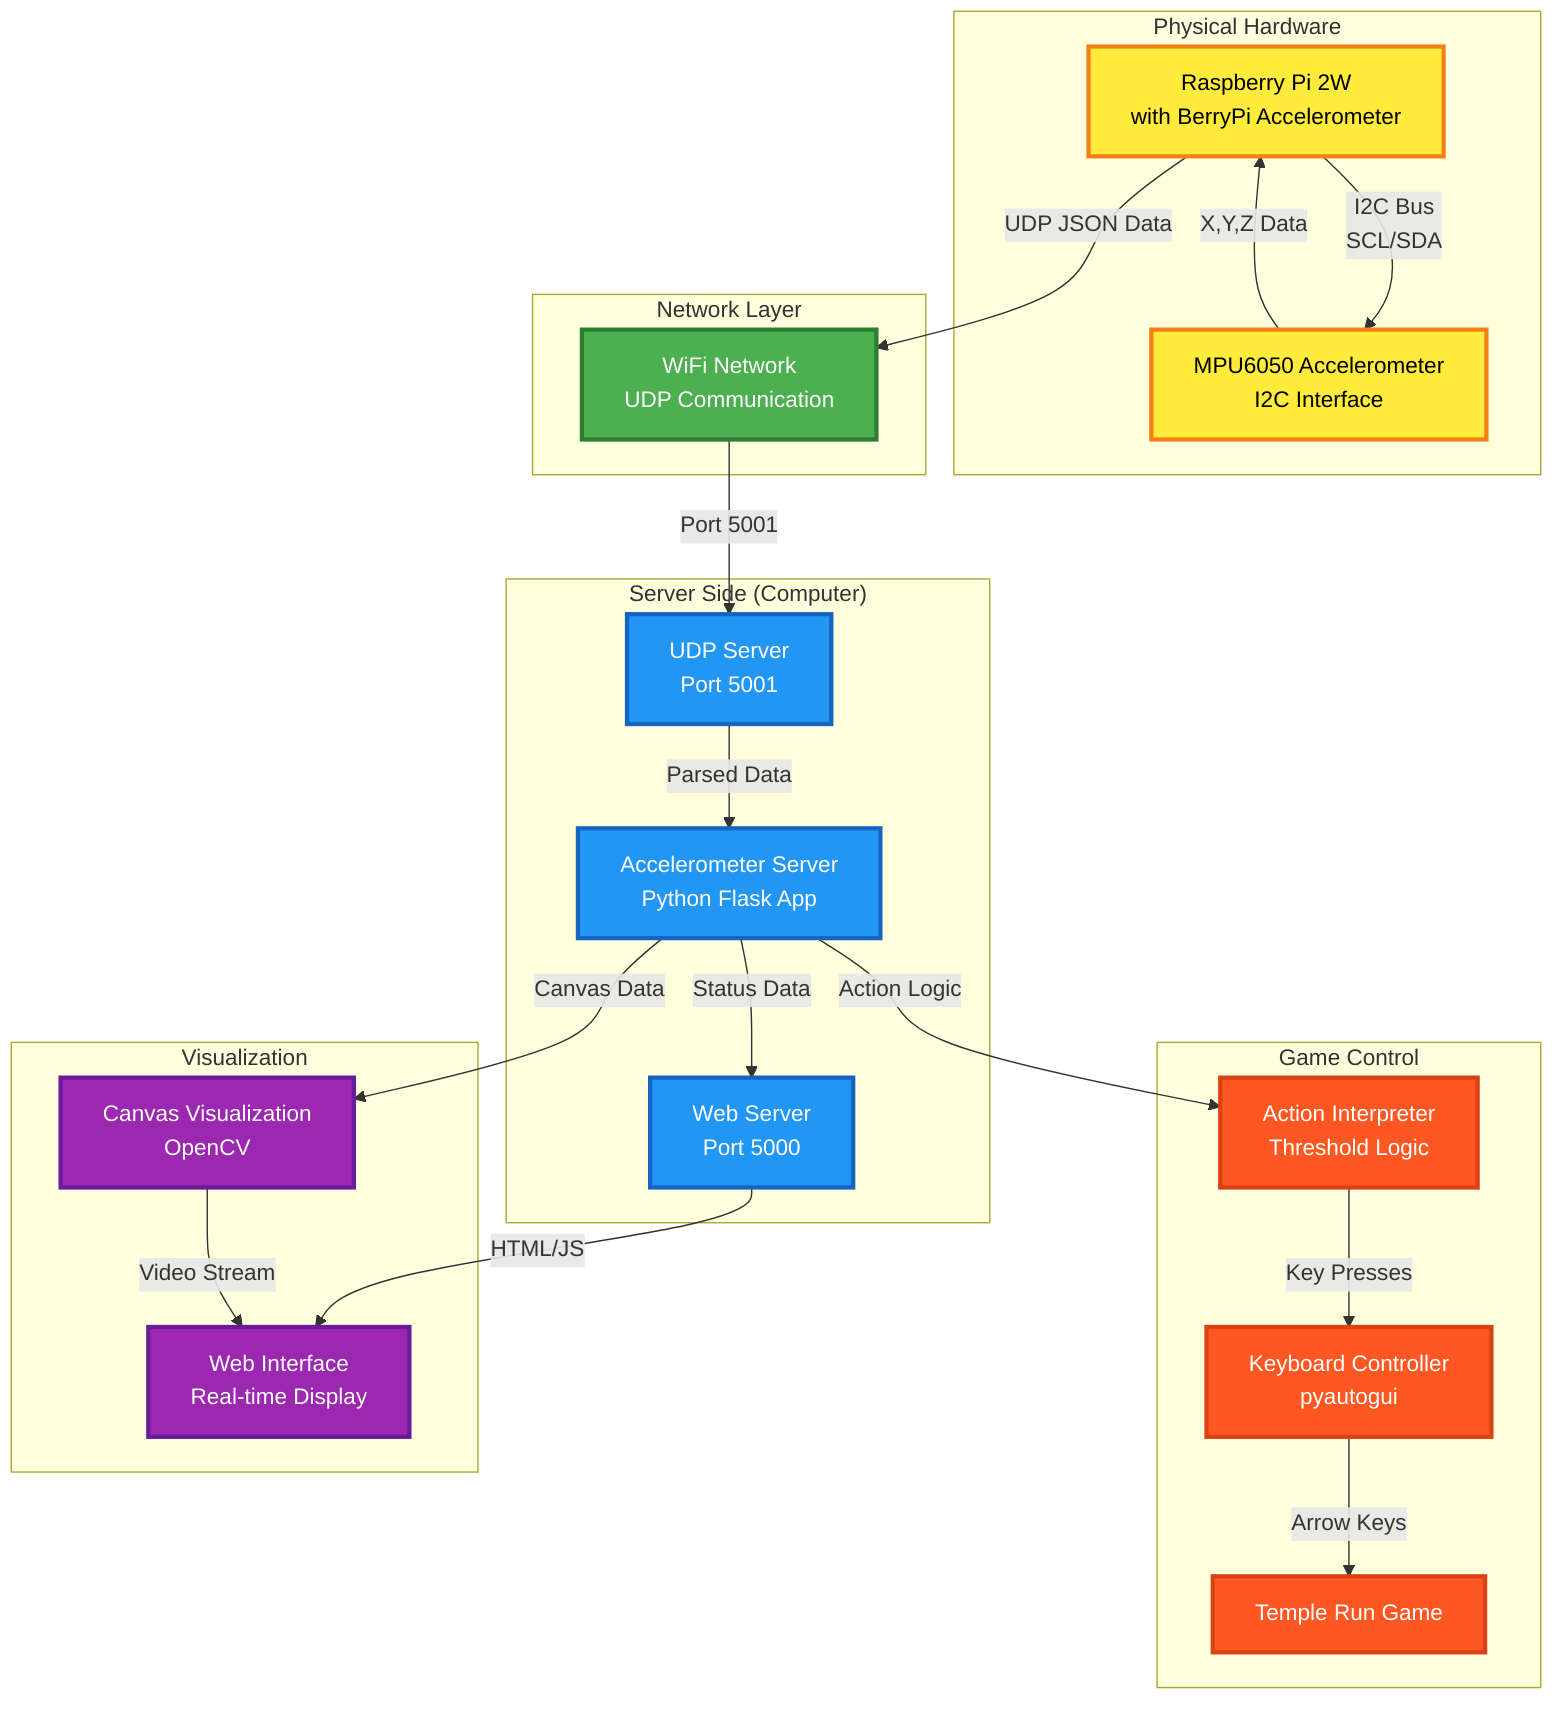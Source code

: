 graph TB
    subgraph "Physical Hardware"
        RP[Raspberry Pi 2W\nwith BerryPi Accelerometer]
        ACC[MPU6050 Accelerometer\nI2C Interface]
    end
    
    subgraph "Network Layer"
        WIFI[WiFi Network\nUDP Communication]
    end
    
    subgraph "Server Side (Computer)"
        AS[Accelerometer Server\nPython Flask App]
        WS[Web Server\nPort 5000]
        UDP[UDP Server\nPort 5001]
    end
    
    subgraph "Game Control"
        AI[Action Interpreter\nThreshold Logic]
        KB[Keyboard Controller\npyautogui]
        TR[Temple Run Game]
    end
    
    subgraph "Visualization"
        UI[Web Interface\nReal-time Display]
        CV[Canvas Visualization\nOpenCV]
    end
    
    %% Hardware connections
    RP -->|I2C Bus\nSCL/SDA| ACC
    ACC -->|X,Y,Z Data| RP
    
    %% Network connections
    RP -->|UDP JSON Data| WIFI
    WIFI -->|Port 5001| UDP
    
    %% Server internal connections
    UDP -->|Parsed Data| AS
    AS -->|Action Logic| AI
    AI -->|Key Presses| KB
    KB -->|Arrow Keys| TR
    
    %% Visualization connections
    AS -->|Status Data| WS
    WS -->|HTML/JS| UI
    AS -->|Canvas Data| CV
    CV -->|Video Stream| UI
    
    %% Styling - High contrast, readable colors
    classDef hardware fill:#ffeb3b,stroke:#f57f17,stroke-width:3px,color:#000
    classDef network fill:#4caf50,stroke:#2e7d32,stroke-width:3px,color:#fff
    classDef server fill:#2196f3,stroke:#1565c0,stroke-width:3px,color:#fff
    classDef game fill:#ff5722,stroke:#d84315,stroke-width:3px,color:#fff
    classDef viz fill:#9c27b0,stroke:#6a1b9a,stroke-width:3px,color:#fff
    
    class RP hardware
    class ACC hardware
    class WIFI network
    class AS server
    class WS server
    class UDP server
    class AI game
    class KB game
    class TR game
    class UI viz
    class CV viz